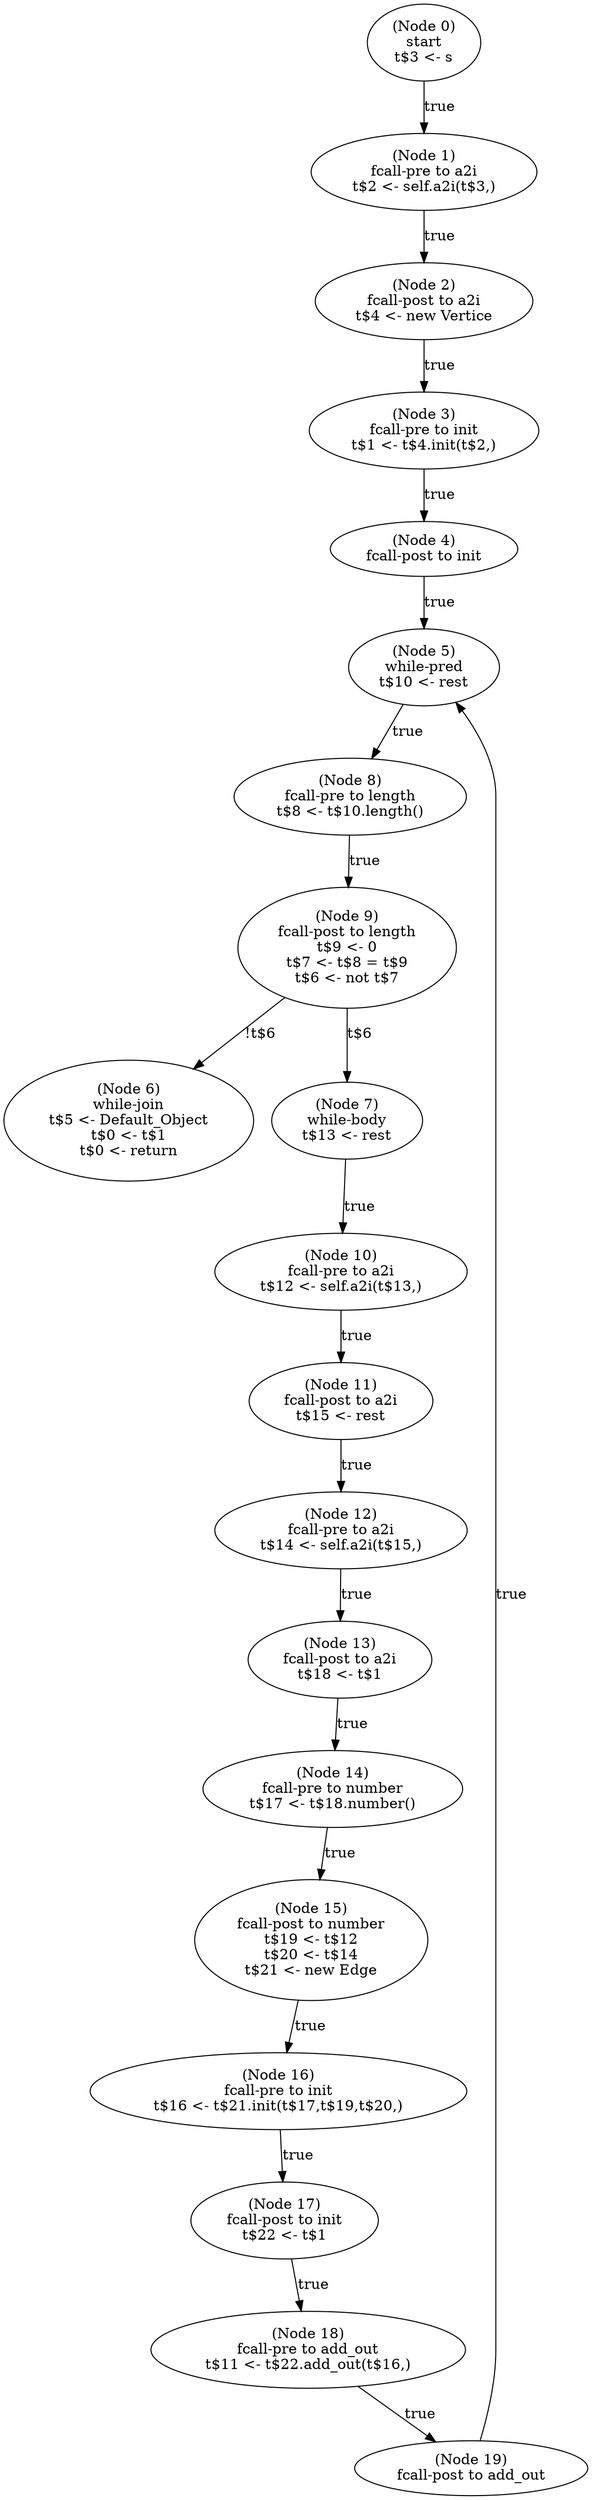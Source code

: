 digraph parse_line_pre {
  n0 [label="(Node 0)\nstart\nt$3 <- s\n"];
 n0 -> n1 [label="true"];
  n1 [label="(Node 1)\nfcall-pre to a2i\nt$2 <- self.a2i(t$3,)\n"];
 n1 -> n2 [label="true"];
  n2 [label="(Node 2)\nfcall-post to a2i\nt$4 <- new Vertice\n"];
 n2 -> n3 [label="true"];
  n3 [label="(Node 3)\nfcall-pre to init\nt$1 <- t$4.init(t$2,)\n"];
 n3 -> n4 [label="true"];
  n4 [label="(Node 4)\nfcall-post to init\n"];
 n4 -> n5 [label="true"];
  n5 [label="(Node 5)\nwhile-pred\nt$10 <- rest\n"];
 n5 -> n8 [label="true"];
  n6 [label="(Node 6)\nwhile-join\nt$5 <- Default_Object\nt$0 <- t$1\nt$0 <- return\n"];
  n7 [label="(Node 7)\nwhile-body\nt$13 <- rest\n"];
 n7 -> n10 [label="true"];
  n8 [label="(Node 8)\nfcall-pre to length\nt$8 <- t$10.length()\n"];
 n8 -> n9 [label="true"];
  n9 [label="(Node 9)\nfcall-post to length\nt$9 <- 0\nt$7 <- t$8 = t$9\nt$6 <- not t$7\n"];
 n9 -> n6 [label="!t$6"];
 n9 -> n7 [label="t$6"];
  n10 [label="(Node 10)\nfcall-pre to a2i\nt$12 <- self.a2i(t$13,)\n"];
 n10 -> n11 [label="true"];
  n11 [label="(Node 11)\nfcall-post to a2i\nt$15 <- rest\n"];
 n11 -> n12 [label="true"];
  n12 [label="(Node 12)\nfcall-pre to a2i\nt$14 <- self.a2i(t$15,)\n"];
 n12 -> n13 [label="true"];
  n13 [label="(Node 13)\nfcall-post to a2i\nt$18 <- t$1\n"];
 n13 -> n14 [label="true"];
  n14 [label="(Node 14)\nfcall-pre to number\nt$17 <- t$18.number()\n"];
 n14 -> n15 [label="true"];
  n15 [label="(Node 15)\nfcall-post to number\nt$19 <- t$12\nt$20 <- t$14\nt$21 <- new Edge\n"];
 n15 -> n16 [label="true"];
  n16 [label="(Node 16)\nfcall-pre to init\nt$16 <- t$21.init(t$17,t$19,t$20,)\n"];
 n16 -> n17 [label="true"];
  n17 [label="(Node 17)\nfcall-post to init\nt$22 <- t$1\n"];
 n17 -> n18 [label="true"];
  n18 [label="(Node 18)\nfcall-pre to add_out\nt$11 <- t$22.add_out(t$16,)\n"];
 n18 -> n19 [label="true"];
  n19 [label="(Node 19)\nfcall-post to add_out\n"];
 n19 -> n5 [label="true"];
}
